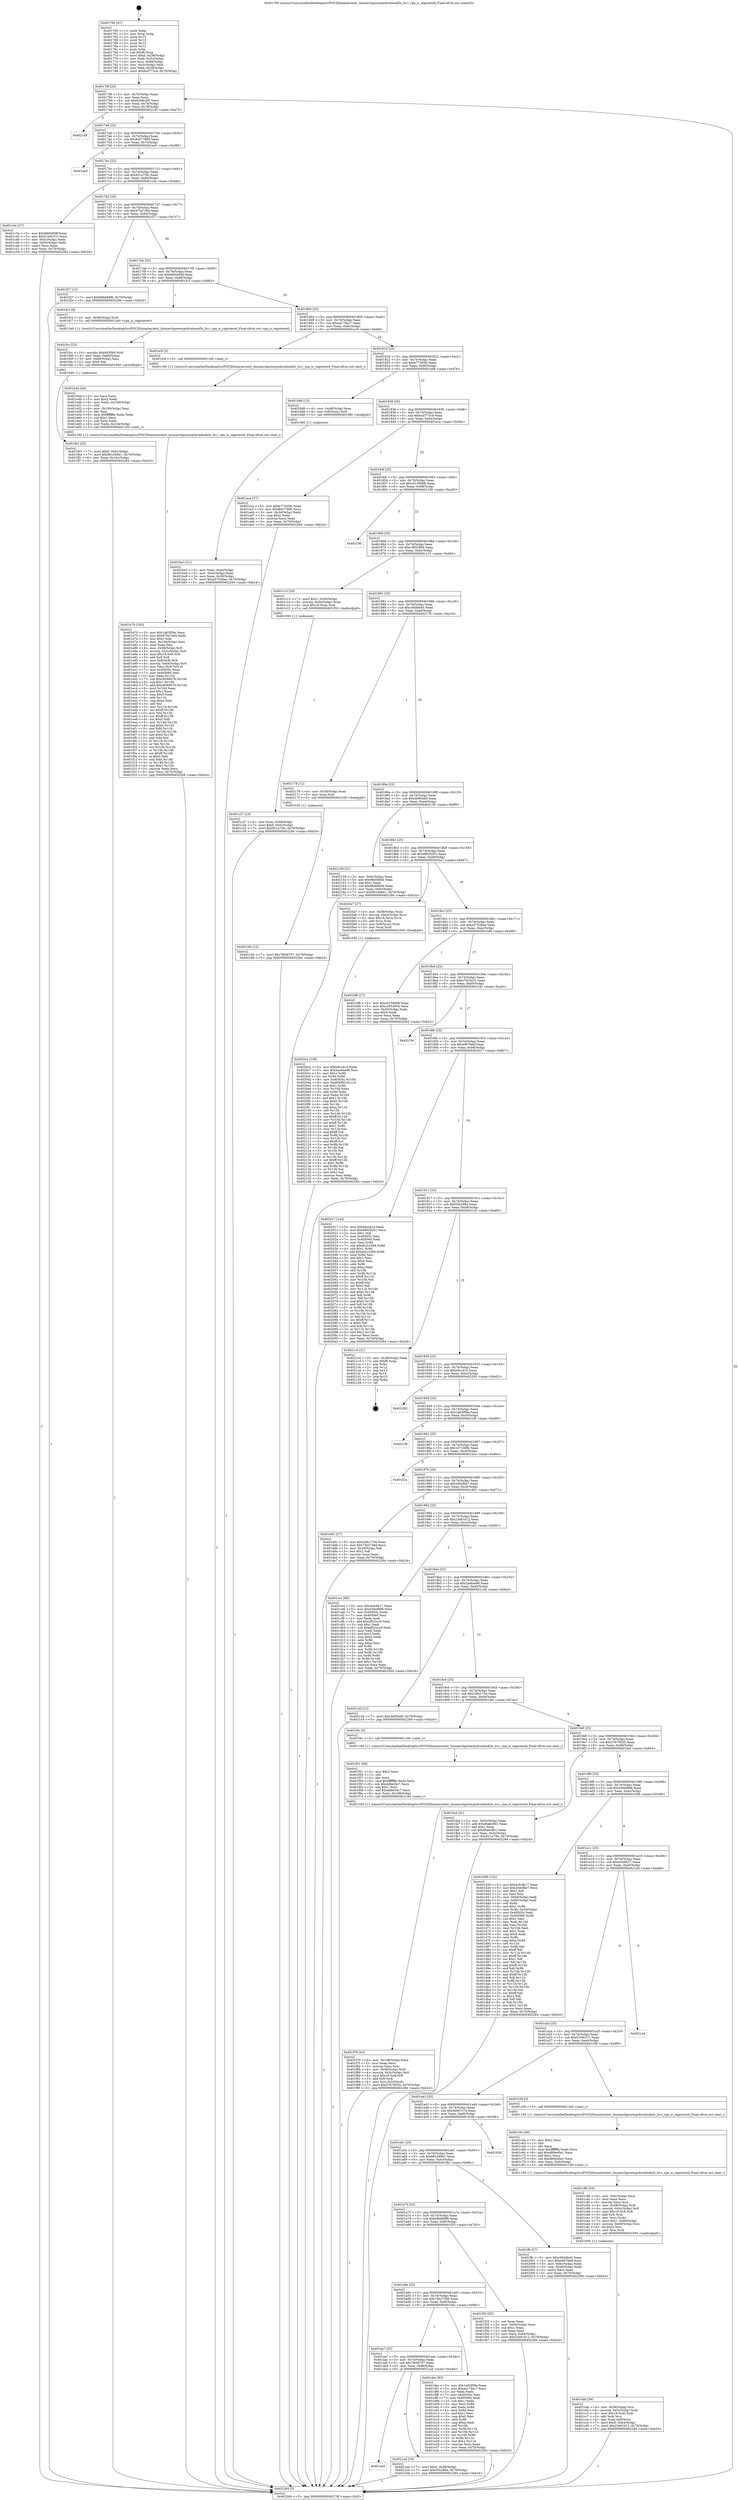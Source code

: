 digraph "0x401760" {
  label = "0x401760 (/mnt/c/Users/mathe/Desktop/tcc/POCII/binaries/extr_linuxarchpowerpckvmbook3s_hv.c_vpa_is_registered_Final-ollvm.out::main(0))"
  labelloc = "t"
  node[shape=record]

  Entry [label="",width=0.3,height=0.3,shape=circle,fillcolor=black,style=filled]
  "0x40178f" [label="{
     0x40178f [23]\l
     | [instrs]\l
     &nbsp;&nbsp;0x40178f \<+3\>: mov -0x70(%rbp),%eax\l
     &nbsp;&nbsp;0x401792 \<+2\>: mov %eax,%ecx\l
     &nbsp;&nbsp;0x401794 \<+6\>: sub $0x8299c2f0,%ecx\l
     &nbsp;&nbsp;0x40179a \<+3\>: mov %eax,-0x74(%rbp)\l
     &nbsp;&nbsp;0x40179d \<+3\>: mov %ecx,-0x78(%rbp)\l
     &nbsp;&nbsp;0x4017a0 \<+6\>: je 00000000004021d5 \<main+0xa75\>\l
  }"]
  "0x4021d5" [label="{
     0x4021d5\l
  }", style=dashed]
  "0x4017a6" [label="{
     0x4017a6 [22]\l
     | [instrs]\l
     &nbsp;&nbsp;0x4017a6 \<+5\>: jmp 00000000004017ab \<main+0x4b\>\l
     &nbsp;&nbsp;0x4017ab \<+3\>: mov -0x74(%rbp),%eax\l
     &nbsp;&nbsp;0x4017ae \<+5\>: sub $0x8cb77890,%eax\l
     &nbsp;&nbsp;0x4017b3 \<+3\>: mov %eax,-0x7c(%rbp)\l
     &nbsp;&nbsp;0x4017b6 \<+6\>: je 0000000000401ae5 \<main+0x385\>\l
  }"]
  Exit [label="",width=0.3,height=0.3,shape=circle,fillcolor=black,style=filled,peripheries=2]
  "0x401ae5" [label="{
     0x401ae5\l
  }", style=dashed]
  "0x4017bc" [label="{
     0x4017bc [22]\l
     | [instrs]\l
     &nbsp;&nbsp;0x4017bc \<+5\>: jmp 00000000004017c1 \<main+0x61\>\l
     &nbsp;&nbsp;0x4017c1 \<+3\>: mov -0x74(%rbp),%eax\l
     &nbsp;&nbsp;0x4017c4 \<+5\>: sub $0x921a73fc,%eax\l
     &nbsp;&nbsp;0x4017c9 \<+3\>: mov %eax,-0x80(%rbp)\l
     &nbsp;&nbsp;0x4017cc \<+6\>: je 0000000000401c3e \<main+0x4de\>\l
  }"]
  "0x401ac0" [label="{
     0x401ac0\l
  }", style=dashed]
  "0x401c3e" [label="{
     0x401c3e [27]\l
     | [instrs]\l
     &nbsp;&nbsp;0x401c3e \<+5\>: mov $0x9d00d58f,%eax\l
     &nbsp;&nbsp;0x401c43 \<+5\>: mov $0x51b9c37c,%ecx\l
     &nbsp;&nbsp;0x401c48 \<+3\>: mov -0x5c(%rbp),%edx\l
     &nbsp;&nbsp;0x401c4b \<+3\>: cmp -0x50(%rbp),%edx\l
     &nbsp;&nbsp;0x401c4e \<+3\>: cmovl %ecx,%eax\l
     &nbsp;&nbsp;0x401c51 \<+3\>: mov %eax,-0x70(%rbp)\l
     &nbsp;&nbsp;0x401c54 \<+5\>: jmp 0000000000402284 \<main+0xb24\>\l
  }"]
  "0x4017d2" [label="{
     0x4017d2 [25]\l
     | [instrs]\l
     &nbsp;&nbsp;0x4017d2 \<+5\>: jmp 00000000004017d7 \<main+0x77\>\l
     &nbsp;&nbsp;0x4017d7 \<+3\>: mov -0x74(%rbp),%eax\l
     &nbsp;&nbsp;0x4017da \<+5\>: sub $0x975a7c64,%eax\l
     &nbsp;&nbsp;0x4017df \<+6\>: mov %eax,-0x84(%rbp)\l
     &nbsp;&nbsp;0x4017e5 \<+6\>: je 0000000000401f27 \<main+0x7c7\>\l
  }"]
  "0x4021ad" [label="{
     0x4021ad [19]\l
     | [instrs]\l
     &nbsp;&nbsp;0x4021ad \<+7\>: movl $0x0,-0x38(%rbp)\l
     &nbsp;&nbsp;0x4021b4 \<+7\>: movl $0x55b298a,-0x70(%rbp)\l
     &nbsp;&nbsp;0x4021bb \<+5\>: jmp 0000000000402284 \<main+0xb24\>\l
  }"]
  "0x401f27" [label="{
     0x401f27 [12]\l
     | [instrs]\l
     &nbsp;&nbsp;0x401f27 \<+7\>: movl $0x68bb8df8,-0x70(%rbp)\l
     &nbsp;&nbsp;0x401f2e \<+5\>: jmp 0000000000402284 \<main+0xb24\>\l
  }"]
  "0x4017eb" [label="{
     0x4017eb [25]\l
     | [instrs]\l
     &nbsp;&nbsp;0x4017eb \<+5\>: jmp 00000000004017f0 \<main+0x90\>\l
     &nbsp;&nbsp;0x4017f0 \<+3\>: mov -0x74(%rbp),%eax\l
     &nbsp;&nbsp;0x4017f3 \<+5\>: sub $0x9d00d58f,%eax\l
     &nbsp;&nbsp;0x4017f8 \<+6\>: mov %eax,-0x88(%rbp)\l
     &nbsp;&nbsp;0x4017fe \<+6\>: je 0000000000401fc3 \<main+0x863\>\l
  }"]
  "0x402184" [label="{
     0x402184 [12]\l
     | [instrs]\l
     &nbsp;&nbsp;0x402184 \<+7\>: movl $0x7fb09757,-0x70(%rbp)\l
     &nbsp;&nbsp;0x40218b \<+5\>: jmp 0000000000402284 \<main+0xb24\>\l
  }"]
  "0x401fc3" [label="{
     0x401fc3 [9]\l
     | [instrs]\l
     &nbsp;&nbsp;0x401fc3 \<+4\>: mov -0x58(%rbp),%rdi\l
     &nbsp;&nbsp;0x401fc7 \<+5\>: call 00000000004013e0 \<vpa_is_registered\>\l
     | [calls]\l
     &nbsp;&nbsp;0x4013e0 \{1\} (/mnt/c/Users/mathe/Desktop/tcc/POCII/binaries/extr_linuxarchpowerpckvmbook3s_hv.c_vpa_is_registered_Final-ollvm.out::vpa_is_registered)\l
  }"]
  "0x401804" [label="{
     0x401804 [25]\l
     | [instrs]\l
     &nbsp;&nbsp;0x401804 \<+5\>: jmp 0000000000401809 \<main+0xa9\>\l
     &nbsp;&nbsp;0x401809 \<+3\>: mov -0x74(%rbp),%eax\l
     &nbsp;&nbsp;0x40180c \<+5\>: sub $0xaa179ac7,%eax\l
     &nbsp;&nbsp;0x401811 \<+6\>: mov %eax,-0x8c(%rbp)\l
     &nbsp;&nbsp;0x401817 \<+6\>: je 0000000000401e3f \<main+0x6df\>\l
  }"]
  "0x4020c2" [label="{
     0x4020c2 [139]\l
     | [instrs]\l
     &nbsp;&nbsp;0x4020c2 \<+5\>: mov $0xb9ccd14,%edx\l
     &nbsp;&nbsp;0x4020c7 \<+5\>: mov $0x2aa6ae98,%esi\l
     &nbsp;&nbsp;0x4020cc \<+3\>: mov $0x1,%r8b\l
     &nbsp;&nbsp;0x4020cf \<+3\>: xor %r9d,%r9d\l
     &nbsp;&nbsp;0x4020d2 \<+8\>: mov 0x40505c,%r10d\l
     &nbsp;&nbsp;0x4020da \<+8\>: mov 0x405060,%r11d\l
     &nbsp;&nbsp;0x4020e2 \<+4\>: sub $0x1,%r9d\l
     &nbsp;&nbsp;0x4020e6 \<+3\>: mov %r10d,%ebx\l
     &nbsp;&nbsp;0x4020e9 \<+3\>: add %r9d,%ebx\l
     &nbsp;&nbsp;0x4020ec \<+4\>: imul %ebx,%r10d\l
     &nbsp;&nbsp;0x4020f0 \<+4\>: and $0x1,%r10d\l
     &nbsp;&nbsp;0x4020f4 \<+4\>: cmp $0x0,%r10d\l
     &nbsp;&nbsp;0x4020f8 \<+4\>: sete %r14b\l
     &nbsp;&nbsp;0x4020fc \<+4\>: cmp $0xa,%r11d\l
     &nbsp;&nbsp;0x402100 \<+4\>: setl %r15b\l
     &nbsp;&nbsp;0x402104 \<+3\>: mov %r14b,%r12b\l
     &nbsp;&nbsp;0x402107 \<+4\>: xor $0xff,%r12b\l
     &nbsp;&nbsp;0x40210b \<+3\>: mov %r15b,%r13b\l
     &nbsp;&nbsp;0x40210e \<+4\>: xor $0xff,%r13b\l
     &nbsp;&nbsp;0x402112 \<+4\>: xor $0x1,%r8b\l
     &nbsp;&nbsp;0x402116 \<+3\>: mov %r12b,%al\l
     &nbsp;&nbsp;0x402119 \<+2\>: and $0xff,%al\l
     &nbsp;&nbsp;0x40211b \<+3\>: and %r8b,%r14b\l
     &nbsp;&nbsp;0x40211e \<+3\>: mov %r13b,%cl\l
     &nbsp;&nbsp;0x402121 \<+3\>: and $0xff,%cl\l
     &nbsp;&nbsp;0x402124 \<+3\>: and %r8b,%r15b\l
     &nbsp;&nbsp;0x402127 \<+3\>: or %r14b,%al\l
     &nbsp;&nbsp;0x40212a \<+3\>: or %r15b,%cl\l
     &nbsp;&nbsp;0x40212d \<+2\>: xor %cl,%al\l
     &nbsp;&nbsp;0x40212f \<+3\>: or %r13b,%r12b\l
     &nbsp;&nbsp;0x402132 \<+4\>: xor $0xff,%r12b\l
     &nbsp;&nbsp;0x402136 \<+4\>: or $0x1,%r8b\l
     &nbsp;&nbsp;0x40213a \<+3\>: and %r8b,%r12b\l
     &nbsp;&nbsp;0x40213d \<+3\>: or %r12b,%al\l
     &nbsp;&nbsp;0x402140 \<+2\>: test $0x1,%al\l
     &nbsp;&nbsp;0x402142 \<+3\>: cmovne %esi,%edx\l
     &nbsp;&nbsp;0x402145 \<+3\>: mov %edx,-0x70(%rbp)\l
     &nbsp;&nbsp;0x402148 \<+5\>: jmp 0000000000402284 \<main+0xb24\>\l
  }"]
  "0x401e3f" [label="{
     0x401e3f [5]\l
     | [instrs]\l
     &nbsp;&nbsp;0x401e3f \<+5\>: call 0000000000401160 \<next_i\>\l
     | [calls]\l
     &nbsp;&nbsp;0x401160 \{1\} (/mnt/c/Users/mathe/Desktop/tcc/POCII/binaries/extr_linuxarchpowerpckvmbook3s_hv.c_vpa_is_registered_Final-ollvm.out::next_i)\l
  }"]
  "0x40181d" [label="{
     0x40181d [25]\l
     | [instrs]\l
     &nbsp;&nbsp;0x40181d \<+5\>: jmp 0000000000401822 \<main+0xc2\>\l
     &nbsp;&nbsp;0x401822 \<+3\>: mov -0x74(%rbp),%eax\l
     &nbsp;&nbsp;0x401825 \<+5\>: sub $0xb77305fc,%eax\l
     &nbsp;&nbsp;0x40182a \<+6\>: mov %eax,-0x90(%rbp)\l
     &nbsp;&nbsp;0x401830 \<+6\>: je 0000000000401bd6 \<main+0x476\>\l
  }"]
  "0x401fe3" [label="{
     0x401fe3 [25]\l
     | [instrs]\l
     &nbsp;&nbsp;0x401fe3 \<+7\>: movl $0x0,-0x6c(%rbp)\l
     &nbsp;&nbsp;0x401fea \<+7\>: movl $0x681d4841,-0x70(%rbp)\l
     &nbsp;&nbsp;0x401ff1 \<+6\>: mov %eax,-0x10c(%rbp)\l
     &nbsp;&nbsp;0x401ff7 \<+5\>: jmp 0000000000402284 \<main+0xb24\>\l
  }"]
  "0x401bd6" [label="{
     0x401bd6 [13]\l
     | [instrs]\l
     &nbsp;&nbsp;0x401bd6 \<+4\>: mov -0x48(%rbp),%rax\l
     &nbsp;&nbsp;0x401bda \<+4\>: mov 0x8(%rax),%rdi\l
     &nbsp;&nbsp;0x401bde \<+5\>: call 0000000000401060 \<atoi@plt\>\l
     | [calls]\l
     &nbsp;&nbsp;0x401060 \{1\} (unknown)\l
  }"]
  "0x401836" [label="{
     0x401836 [25]\l
     | [instrs]\l
     &nbsp;&nbsp;0x401836 \<+5\>: jmp 000000000040183b \<main+0xdb\>\l
     &nbsp;&nbsp;0x40183b \<+3\>: mov -0x74(%rbp),%eax\l
     &nbsp;&nbsp;0x40183e \<+5\>: sub $0xbcd773c4,%eax\l
     &nbsp;&nbsp;0x401843 \<+6\>: mov %eax,-0x94(%rbp)\l
     &nbsp;&nbsp;0x401849 \<+6\>: je 0000000000401aca \<main+0x36a\>\l
  }"]
  "0x401fcc" [label="{
     0x401fcc [23]\l
     | [instrs]\l
     &nbsp;&nbsp;0x401fcc \<+10\>: movabs $0x4030b6,%rdi\l
     &nbsp;&nbsp;0x401fd6 \<+3\>: mov %eax,-0x68(%rbp)\l
     &nbsp;&nbsp;0x401fd9 \<+3\>: mov -0x68(%rbp),%esi\l
     &nbsp;&nbsp;0x401fdc \<+2\>: mov $0x0,%al\l
     &nbsp;&nbsp;0x401fde \<+5\>: call 0000000000401040 \<printf@plt\>\l
     | [calls]\l
     &nbsp;&nbsp;0x401040 \{1\} (unknown)\l
  }"]
  "0x401aca" [label="{
     0x401aca [27]\l
     | [instrs]\l
     &nbsp;&nbsp;0x401aca \<+5\>: mov $0xb77305fc,%eax\l
     &nbsp;&nbsp;0x401acf \<+5\>: mov $0x8cb77890,%ecx\l
     &nbsp;&nbsp;0x401ad4 \<+3\>: mov -0x34(%rbp),%edx\l
     &nbsp;&nbsp;0x401ad7 \<+3\>: cmp $0x2,%edx\l
     &nbsp;&nbsp;0x401ada \<+3\>: cmovne %ecx,%eax\l
     &nbsp;&nbsp;0x401add \<+3\>: mov %eax,-0x70(%rbp)\l
     &nbsp;&nbsp;0x401ae0 \<+5\>: jmp 0000000000402284 \<main+0xb24\>\l
  }"]
  "0x40184f" [label="{
     0x40184f [25]\l
     | [instrs]\l
     &nbsp;&nbsp;0x40184f \<+5\>: jmp 0000000000401854 \<main+0xf4\>\l
     &nbsp;&nbsp;0x401854 \<+3\>: mov -0x74(%rbp),%eax\l
     &nbsp;&nbsp;0x401857 \<+5\>: sub $0xc01589d8,%eax\l
     &nbsp;&nbsp;0x40185c \<+6\>: mov %eax,-0x98(%rbp)\l
     &nbsp;&nbsp;0x401862 \<+6\>: je 0000000000402190 \<main+0xa30\>\l
  }"]
  "0x402284" [label="{
     0x402284 [5]\l
     | [instrs]\l
     &nbsp;&nbsp;0x402284 \<+5\>: jmp 000000000040178f \<main+0x2f\>\l
  }"]
  "0x401760" [label="{
     0x401760 [47]\l
     | [instrs]\l
     &nbsp;&nbsp;0x401760 \<+1\>: push %rbp\l
     &nbsp;&nbsp;0x401761 \<+3\>: mov %rsp,%rbp\l
     &nbsp;&nbsp;0x401764 \<+2\>: push %r15\l
     &nbsp;&nbsp;0x401766 \<+2\>: push %r14\l
     &nbsp;&nbsp;0x401768 \<+2\>: push %r13\l
     &nbsp;&nbsp;0x40176a \<+2\>: push %r12\l
     &nbsp;&nbsp;0x40176c \<+1\>: push %rbx\l
     &nbsp;&nbsp;0x40176d \<+7\>: sub $0xf8,%rsp\l
     &nbsp;&nbsp;0x401774 \<+7\>: movl $0x0,-0x38(%rbp)\l
     &nbsp;&nbsp;0x40177b \<+3\>: mov %edi,-0x3c(%rbp)\l
     &nbsp;&nbsp;0x40177e \<+4\>: mov %rsi,-0x48(%rbp)\l
     &nbsp;&nbsp;0x401782 \<+3\>: mov -0x3c(%rbp),%edi\l
     &nbsp;&nbsp;0x401785 \<+3\>: mov %edi,-0x34(%rbp)\l
     &nbsp;&nbsp;0x401788 \<+7\>: movl $0xbcd773c4,-0x70(%rbp)\l
  }"]
  "0x401be3" [label="{
     0x401be3 [21]\l
     | [instrs]\l
     &nbsp;&nbsp;0x401be3 \<+3\>: mov %eax,-0x4c(%rbp)\l
     &nbsp;&nbsp;0x401be6 \<+3\>: mov -0x4c(%rbp),%eax\l
     &nbsp;&nbsp;0x401be9 \<+3\>: mov %eax,-0x30(%rbp)\l
     &nbsp;&nbsp;0x401bec \<+7\>: movl $0xe57536ae,-0x70(%rbp)\l
     &nbsp;&nbsp;0x401bf3 \<+5\>: jmp 0000000000402284 \<main+0xb24\>\l
  }"]
  "0x401f79" [label="{
     0x401f79 [43]\l
     | [instrs]\l
     &nbsp;&nbsp;0x401f79 \<+6\>: mov -0x108(%rbp),%ecx\l
     &nbsp;&nbsp;0x401f7f \<+3\>: imul %eax,%ecx\l
     &nbsp;&nbsp;0x401f82 \<+3\>: movslq %ecx,%rsi\l
     &nbsp;&nbsp;0x401f85 \<+4\>: mov -0x58(%rbp),%rdi\l
     &nbsp;&nbsp;0x401f89 \<+4\>: movslq -0x5c(%rbp),%r8\l
     &nbsp;&nbsp;0x401f8d \<+4\>: imul $0x18,%r8,%r8\l
     &nbsp;&nbsp;0x401f91 \<+3\>: add %r8,%rdi\l
     &nbsp;&nbsp;0x401f94 \<+4\>: mov %rsi,0x10(%rdi)\l
     &nbsp;&nbsp;0x401f98 \<+7\>: movl $0x37676020,-0x70(%rbp)\l
     &nbsp;&nbsp;0x401f9f \<+5\>: jmp 0000000000402284 \<main+0xb24\>\l
  }"]
  "0x402190" [label="{
     0x402190\l
  }", style=dashed]
  "0x401868" [label="{
     0x401868 [25]\l
     | [instrs]\l
     &nbsp;&nbsp;0x401868 \<+5\>: jmp 000000000040186d \<main+0x10d\>\l
     &nbsp;&nbsp;0x40186d \<+3\>: mov -0x74(%rbp),%eax\l
     &nbsp;&nbsp;0x401870 \<+5\>: sub $0xc3652904,%eax\l
     &nbsp;&nbsp;0x401875 \<+6\>: mov %eax,-0x9c(%rbp)\l
     &nbsp;&nbsp;0x40187b \<+6\>: je 0000000000401c13 \<main+0x4b3\>\l
  }"]
  "0x401f51" [label="{
     0x401f51 [40]\l
     | [instrs]\l
     &nbsp;&nbsp;0x401f51 \<+5\>: mov $0x2,%ecx\l
     &nbsp;&nbsp;0x401f56 \<+1\>: cltd\l
     &nbsp;&nbsp;0x401f57 \<+2\>: idiv %ecx\l
     &nbsp;&nbsp;0x401f59 \<+6\>: imul $0xfffffffe,%edx,%ecx\l
     &nbsp;&nbsp;0x401f5f \<+6\>: sub $0xdd9e54c7,%ecx\l
     &nbsp;&nbsp;0x401f65 \<+3\>: add $0x1,%ecx\l
     &nbsp;&nbsp;0x401f68 \<+6\>: add $0xdd9e54c7,%ecx\l
     &nbsp;&nbsp;0x401f6e \<+6\>: mov %ecx,-0x108(%rbp)\l
     &nbsp;&nbsp;0x401f74 \<+5\>: call 0000000000401160 \<next_i\>\l
     | [calls]\l
     &nbsp;&nbsp;0x401160 \{1\} (/mnt/c/Users/mathe/Desktop/tcc/POCII/binaries/extr_linuxarchpowerpckvmbook3s_hv.c_vpa_is_registered_Final-ollvm.out::next_i)\l
  }"]
  "0x401c13" [label="{
     0x401c13 [20]\l
     | [instrs]\l
     &nbsp;&nbsp;0x401c13 \<+7\>: movl $0x1,-0x50(%rbp)\l
     &nbsp;&nbsp;0x401c1a \<+4\>: movslq -0x50(%rbp),%rax\l
     &nbsp;&nbsp;0x401c1e \<+4\>: imul $0x18,%rax,%rdi\l
     &nbsp;&nbsp;0x401c22 \<+5\>: call 0000000000401050 \<malloc@plt\>\l
     | [calls]\l
     &nbsp;&nbsp;0x401050 \{1\} (unknown)\l
  }"]
  "0x401881" [label="{
     0x401881 [25]\l
     | [instrs]\l
     &nbsp;&nbsp;0x401881 \<+5\>: jmp 0000000000401886 \<main+0x126\>\l
     &nbsp;&nbsp;0x401886 \<+3\>: mov -0x74(%rbp),%eax\l
     &nbsp;&nbsp;0x401889 \<+5\>: sub $0xc40d4b45,%eax\l
     &nbsp;&nbsp;0x40188e \<+6\>: mov %eax,-0xa0(%rbp)\l
     &nbsp;&nbsp;0x401894 \<+6\>: je 0000000000402178 \<main+0xa18\>\l
  }"]
  "0x401e70" [label="{
     0x401e70 [183]\l
     | [instrs]\l
     &nbsp;&nbsp;0x401e70 \<+5\>: mov $0x1a83f58a,%ecx\l
     &nbsp;&nbsp;0x401e75 \<+5\>: mov $0x975a7c64,%edx\l
     &nbsp;&nbsp;0x401e7a \<+3\>: mov $0x1,%dil\l
     &nbsp;&nbsp;0x401e7d \<+6\>: mov -0x104(%rbp),%esi\l
     &nbsp;&nbsp;0x401e83 \<+3\>: imul %eax,%esi\l
     &nbsp;&nbsp;0x401e86 \<+4\>: mov -0x58(%rbp),%r8\l
     &nbsp;&nbsp;0x401e8a \<+4\>: movslq -0x5c(%rbp),%r9\l
     &nbsp;&nbsp;0x401e8e \<+4\>: imul $0x18,%r9,%r9\l
     &nbsp;&nbsp;0x401e92 \<+3\>: add %r9,%r8\l
     &nbsp;&nbsp;0x401e95 \<+4\>: mov 0x8(%r8),%r8\l
     &nbsp;&nbsp;0x401e99 \<+4\>: movslq -0x64(%rbp),%r9\l
     &nbsp;&nbsp;0x401e9d \<+4\>: mov %esi,(%r8,%r9,4)\l
     &nbsp;&nbsp;0x401ea1 \<+7\>: mov 0x40505c,%eax\l
     &nbsp;&nbsp;0x401ea8 \<+7\>: mov 0x405060,%esi\l
     &nbsp;&nbsp;0x401eaf \<+3\>: mov %eax,%r10d\l
     &nbsp;&nbsp;0x401eb2 \<+7\>: sub $0xc856807b,%r10d\l
     &nbsp;&nbsp;0x401eb9 \<+4\>: sub $0x1,%r10d\l
     &nbsp;&nbsp;0x401ebd \<+7\>: add $0xc856807b,%r10d\l
     &nbsp;&nbsp;0x401ec4 \<+4\>: imul %r10d,%eax\l
     &nbsp;&nbsp;0x401ec8 \<+3\>: and $0x1,%eax\l
     &nbsp;&nbsp;0x401ecb \<+3\>: cmp $0x0,%eax\l
     &nbsp;&nbsp;0x401ece \<+4\>: sete %r11b\l
     &nbsp;&nbsp;0x401ed2 \<+3\>: cmp $0xa,%esi\l
     &nbsp;&nbsp;0x401ed5 \<+3\>: setl %bl\l
     &nbsp;&nbsp;0x401ed8 \<+3\>: mov %r11b,%r14b\l
     &nbsp;&nbsp;0x401edb \<+4\>: xor $0xff,%r14b\l
     &nbsp;&nbsp;0x401edf \<+3\>: mov %bl,%r15b\l
     &nbsp;&nbsp;0x401ee2 \<+4\>: xor $0xff,%r15b\l
     &nbsp;&nbsp;0x401ee6 \<+4\>: xor $0x0,%dil\l
     &nbsp;&nbsp;0x401eea \<+3\>: mov %r14b,%r12b\l
     &nbsp;&nbsp;0x401eed \<+4\>: and $0x0,%r12b\l
     &nbsp;&nbsp;0x401ef1 \<+3\>: and %dil,%r11b\l
     &nbsp;&nbsp;0x401ef4 \<+3\>: mov %r15b,%r13b\l
     &nbsp;&nbsp;0x401ef7 \<+4\>: and $0x0,%r13b\l
     &nbsp;&nbsp;0x401efb \<+3\>: and %dil,%bl\l
     &nbsp;&nbsp;0x401efe \<+3\>: or %r11b,%r12b\l
     &nbsp;&nbsp;0x401f01 \<+3\>: or %bl,%r13b\l
     &nbsp;&nbsp;0x401f04 \<+3\>: xor %r13b,%r12b\l
     &nbsp;&nbsp;0x401f07 \<+3\>: or %r15b,%r14b\l
     &nbsp;&nbsp;0x401f0a \<+4\>: xor $0xff,%r14b\l
     &nbsp;&nbsp;0x401f0e \<+4\>: or $0x0,%dil\l
     &nbsp;&nbsp;0x401f12 \<+3\>: and %dil,%r14b\l
     &nbsp;&nbsp;0x401f15 \<+3\>: or %r14b,%r12b\l
     &nbsp;&nbsp;0x401f18 \<+4\>: test $0x1,%r12b\l
     &nbsp;&nbsp;0x401f1c \<+3\>: cmovne %edx,%ecx\l
     &nbsp;&nbsp;0x401f1f \<+3\>: mov %ecx,-0x70(%rbp)\l
     &nbsp;&nbsp;0x401f22 \<+5\>: jmp 0000000000402284 \<main+0xb24\>\l
  }"]
  "0x402178" [label="{
     0x402178 [12]\l
     | [instrs]\l
     &nbsp;&nbsp;0x402178 \<+4\>: mov -0x58(%rbp),%rax\l
     &nbsp;&nbsp;0x40217c \<+3\>: mov %rax,%rdi\l
     &nbsp;&nbsp;0x40217f \<+5\>: call 0000000000401030 \<free@plt\>\l
     | [calls]\l
     &nbsp;&nbsp;0x401030 \{1\} (unknown)\l
  }"]
  "0x40189a" [label="{
     0x40189a [25]\l
     | [instrs]\l
     &nbsp;&nbsp;0x40189a \<+5\>: jmp 000000000040189f \<main+0x13f\>\l
     &nbsp;&nbsp;0x40189f \<+3\>: mov -0x74(%rbp),%eax\l
     &nbsp;&nbsp;0x4018a2 \<+5\>: sub $0xcb993af3,%eax\l
     &nbsp;&nbsp;0x4018a7 \<+6\>: mov %eax,-0xa4(%rbp)\l
     &nbsp;&nbsp;0x4018ad \<+6\>: je 0000000000402159 \<main+0x9f9\>\l
  }"]
  "0x401e44" [label="{
     0x401e44 [44]\l
     | [instrs]\l
     &nbsp;&nbsp;0x401e44 \<+2\>: xor %ecx,%ecx\l
     &nbsp;&nbsp;0x401e46 \<+5\>: mov $0x2,%edx\l
     &nbsp;&nbsp;0x401e4b \<+6\>: mov %edx,-0x100(%rbp)\l
     &nbsp;&nbsp;0x401e51 \<+1\>: cltd\l
     &nbsp;&nbsp;0x401e52 \<+6\>: mov -0x100(%rbp),%esi\l
     &nbsp;&nbsp;0x401e58 \<+2\>: idiv %esi\l
     &nbsp;&nbsp;0x401e5a \<+6\>: imul $0xfffffffe,%edx,%edx\l
     &nbsp;&nbsp;0x401e60 \<+3\>: sub $0x1,%ecx\l
     &nbsp;&nbsp;0x401e63 \<+2\>: sub %ecx,%edx\l
     &nbsp;&nbsp;0x401e65 \<+6\>: mov %edx,-0x104(%rbp)\l
     &nbsp;&nbsp;0x401e6b \<+5\>: call 0000000000401160 \<next_i\>\l
     | [calls]\l
     &nbsp;&nbsp;0x401160 \{1\} (/mnt/c/Users/mathe/Desktop/tcc/POCII/binaries/extr_linuxarchpowerpckvmbook3s_hv.c_vpa_is_registered_Final-ollvm.out::next_i)\l
  }"]
  "0x402159" [label="{
     0x402159 [31]\l
     | [instrs]\l
     &nbsp;&nbsp;0x402159 \<+3\>: mov -0x6c(%rbp),%eax\l
     &nbsp;&nbsp;0x40215c \<+5\>: add $0x96d0fb0d,%eax\l
     &nbsp;&nbsp;0x402161 \<+3\>: add $0x1,%eax\l
     &nbsp;&nbsp;0x402164 \<+5\>: sub $0x96d0fb0d,%eax\l
     &nbsp;&nbsp;0x402169 \<+3\>: mov %eax,-0x6c(%rbp)\l
     &nbsp;&nbsp;0x40216c \<+7\>: movl $0x681d4841,-0x70(%rbp)\l
     &nbsp;&nbsp;0x402173 \<+5\>: jmp 0000000000402284 \<main+0xb24\>\l
  }"]
  "0x4018b3" [label="{
     0x4018b3 [25]\l
     | [instrs]\l
     &nbsp;&nbsp;0x4018b3 \<+5\>: jmp 00000000004018b8 \<main+0x158\>\l
     &nbsp;&nbsp;0x4018b8 \<+3\>: mov -0x74(%rbp),%eax\l
     &nbsp;&nbsp;0x4018bb \<+5\>: sub $0xd9920201,%eax\l
     &nbsp;&nbsp;0x4018c0 \<+6\>: mov %eax,-0xa8(%rbp)\l
     &nbsp;&nbsp;0x4018c6 \<+6\>: je 00000000004020a7 \<main+0x947\>\l
  }"]
  "0x401aa7" [label="{
     0x401aa7 [25]\l
     | [instrs]\l
     &nbsp;&nbsp;0x401aa7 \<+5\>: jmp 0000000000401aac \<main+0x34c\>\l
     &nbsp;&nbsp;0x401aac \<+3\>: mov -0x74(%rbp),%eax\l
     &nbsp;&nbsp;0x401aaf \<+5\>: sub $0x7fb09757,%eax\l
     &nbsp;&nbsp;0x401ab4 \<+6\>: mov %eax,-0xf8(%rbp)\l
     &nbsp;&nbsp;0x401aba \<+6\>: je 00000000004021ad \<main+0xa4d\>\l
  }"]
  "0x4020a7" [label="{
     0x4020a7 [27]\l
     | [instrs]\l
     &nbsp;&nbsp;0x4020a7 \<+4\>: mov -0x58(%rbp),%rax\l
     &nbsp;&nbsp;0x4020ab \<+4\>: movslq -0x6c(%rbp),%rcx\l
     &nbsp;&nbsp;0x4020af \<+4\>: imul $0x18,%rcx,%rcx\l
     &nbsp;&nbsp;0x4020b3 \<+3\>: add %rcx,%rax\l
     &nbsp;&nbsp;0x4020b6 \<+4\>: mov 0x8(%rax),%rax\l
     &nbsp;&nbsp;0x4020ba \<+3\>: mov %rax,%rdi\l
     &nbsp;&nbsp;0x4020bd \<+5\>: call 0000000000401030 \<free@plt\>\l
     | [calls]\l
     &nbsp;&nbsp;0x401030 \{1\} (unknown)\l
  }"]
  "0x4018cc" [label="{
     0x4018cc [25]\l
     | [instrs]\l
     &nbsp;&nbsp;0x4018cc \<+5\>: jmp 00000000004018d1 \<main+0x171\>\l
     &nbsp;&nbsp;0x4018d1 \<+3\>: mov -0x74(%rbp),%eax\l
     &nbsp;&nbsp;0x4018d4 \<+5\>: sub $0xe57536ae,%eax\l
     &nbsp;&nbsp;0x4018d9 \<+6\>: mov %eax,-0xac(%rbp)\l
     &nbsp;&nbsp;0x4018df \<+6\>: je 0000000000401bf8 \<main+0x498\>\l
  }"]
  "0x401dec" [label="{
     0x401dec [83]\l
     | [instrs]\l
     &nbsp;&nbsp;0x401dec \<+5\>: mov $0x1a83f58a,%eax\l
     &nbsp;&nbsp;0x401df1 \<+5\>: mov $0xaa179ac7,%ecx\l
     &nbsp;&nbsp;0x401df6 \<+2\>: xor %edx,%edx\l
     &nbsp;&nbsp;0x401df8 \<+7\>: mov 0x40505c,%esi\l
     &nbsp;&nbsp;0x401dff \<+7\>: mov 0x405060,%edi\l
     &nbsp;&nbsp;0x401e06 \<+3\>: sub $0x1,%edx\l
     &nbsp;&nbsp;0x401e09 \<+3\>: mov %esi,%r8d\l
     &nbsp;&nbsp;0x401e0c \<+3\>: add %edx,%r8d\l
     &nbsp;&nbsp;0x401e0f \<+4\>: imul %r8d,%esi\l
     &nbsp;&nbsp;0x401e13 \<+3\>: and $0x1,%esi\l
     &nbsp;&nbsp;0x401e16 \<+3\>: cmp $0x0,%esi\l
     &nbsp;&nbsp;0x401e19 \<+4\>: sete %r9b\l
     &nbsp;&nbsp;0x401e1d \<+3\>: cmp $0xa,%edi\l
     &nbsp;&nbsp;0x401e20 \<+4\>: setl %r10b\l
     &nbsp;&nbsp;0x401e24 \<+3\>: mov %r9b,%r11b\l
     &nbsp;&nbsp;0x401e27 \<+3\>: and %r10b,%r11b\l
     &nbsp;&nbsp;0x401e2a \<+3\>: xor %r10b,%r9b\l
     &nbsp;&nbsp;0x401e2d \<+3\>: or %r9b,%r11b\l
     &nbsp;&nbsp;0x401e30 \<+4\>: test $0x1,%r11b\l
     &nbsp;&nbsp;0x401e34 \<+3\>: cmovne %ecx,%eax\l
     &nbsp;&nbsp;0x401e37 \<+3\>: mov %eax,-0x70(%rbp)\l
     &nbsp;&nbsp;0x401e3a \<+5\>: jmp 0000000000402284 \<main+0xb24\>\l
  }"]
  "0x401bf8" [label="{
     0x401bf8 [27]\l
     | [instrs]\l
     &nbsp;&nbsp;0x401bf8 \<+5\>: mov $0xc01589d8,%eax\l
     &nbsp;&nbsp;0x401bfd \<+5\>: mov $0xc3652904,%ecx\l
     &nbsp;&nbsp;0x401c02 \<+3\>: mov -0x30(%rbp),%edx\l
     &nbsp;&nbsp;0x401c05 \<+3\>: cmp $0x0,%edx\l
     &nbsp;&nbsp;0x401c08 \<+3\>: cmove %ecx,%eax\l
     &nbsp;&nbsp;0x401c0b \<+3\>: mov %eax,-0x70(%rbp)\l
     &nbsp;&nbsp;0x401c0e \<+5\>: jmp 0000000000402284 \<main+0xb24\>\l
  }"]
  "0x4018e5" [label="{
     0x4018e5 [25]\l
     | [instrs]\l
     &nbsp;&nbsp;0x4018e5 \<+5\>: jmp 00000000004018ea \<main+0x18a\>\l
     &nbsp;&nbsp;0x4018ea \<+3\>: mov -0x74(%rbp),%eax\l
     &nbsp;&nbsp;0x4018ed \<+5\>: sub $0xe7025a32,%eax\l
     &nbsp;&nbsp;0x4018f2 \<+6\>: mov %eax,-0xb0(%rbp)\l
     &nbsp;&nbsp;0x4018f8 \<+6\>: je 000000000040219c \<main+0xa3c\>\l
  }"]
  "0x401c27" [label="{
     0x401c27 [23]\l
     | [instrs]\l
     &nbsp;&nbsp;0x401c27 \<+4\>: mov %rax,-0x58(%rbp)\l
     &nbsp;&nbsp;0x401c2b \<+7\>: movl $0x0,-0x5c(%rbp)\l
     &nbsp;&nbsp;0x401c32 \<+7\>: movl $0x921a73fc,-0x70(%rbp)\l
     &nbsp;&nbsp;0x401c39 \<+5\>: jmp 0000000000402284 \<main+0xb24\>\l
  }"]
  "0x401a8e" [label="{
     0x401a8e [25]\l
     | [instrs]\l
     &nbsp;&nbsp;0x401a8e \<+5\>: jmp 0000000000401a93 \<main+0x333\>\l
     &nbsp;&nbsp;0x401a93 \<+3\>: mov -0x74(%rbp),%eax\l
     &nbsp;&nbsp;0x401a96 \<+5\>: sub $0x73b2728d,%eax\l
     &nbsp;&nbsp;0x401a9b \<+6\>: mov %eax,-0xf4(%rbp)\l
     &nbsp;&nbsp;0x401aa1 \<+6\>: je 0000000000401dec \<main+0x68c\>\l
  }"]
  "0x40219c" [label="{
     0x40219c\l
  }", style=dashed]
  "0x4018fe" [label="{
     0x4018fe [25]\l
     | [instrs]\l
     &nbsp;&nbsp;0x4018fe \<+5\>: jmp 0000000000401903 \<main+0x1a3\>\l
     &nbsp;&nbsp;0x401903 \<+3\>: mov -0x74(%rbp),%eax\l
     &nbsp;&nbsp;0x401906 \<+5\>: sub $0xe997febf,%eax\l
     &nbsp;&nbsp;0x40190b \<+6\>: mov %eax,-0xb4(%rbp)\l
     &nbsp;&nbsp;0x401911 \<+6\>: je 0000000000402017 \<main+0x8b7\>\l
  }"]
  "0x401f33" [label="{
     0x401f33 [25]\l
     | [instrs]\l
     &nbsp;&nbsp;0x401f33 \<+2\>: xor %eax,%eax\l
     &nbsp;&nbsp;0x401f35 \<+3\>: mov -0x64(%rbp),%ecx\l
     &nbsp;&nbsp;0x401f38 \<+3\>: sub $0x1,%eax\l
     &nbsp;&nbsp;0x401f3b \<+2\>: sub %eax,%ecx\l
     &nbsp;&nbsp;0x401f3d \<+3\>: mov %ecx,-0x64(%rbp)\l
     &nbsp;&nbsp;0x401f40 \<+7\>: movl $0x23a61b12,-0x70(%rbp)\l
     &nbsp;&nbsp;0x401f47 \<+5\>: jmp 0000000000402284 \<main+0xb24\>\l
  }"]
  "0x402017" [label="{
     0x402017 [144]\l
     | [instrs]\l
     &nbsp;&nbsp;0x402017 \<+5\>: mov $0xb9ccd14,%eax\l
     &nbsp;&nbsp;0x40201c \<+5\>: mov $0xd9920201,%ecx\l
     &nbsp;&nbsp;0x402021 \<+2\>: mov $0x1,%dl\l
     &nbsp;&nbsp;0x402023 \<+7\>: mov 0x40505c,%esi\l
     &nbsp;&nbsp;0x40202a \<+7\>: mov 0x405060,%edi\l
     &nbsp;&nbsp;0x402031 \<+3\>: mov %esi,%r8d\l
     &nbsp;&nbsp;0x402034 \<+7\>: sub $0xeb2c2368,%r8d\l
     &nbsp;&nbsp;0x40203b \<+4\>: sub $0x1,%r8d\l
     &nbsp;&nbsp;0x40203f \<+7\>: add $0xeb2c2368,%r8d\l
     &nbsp;&nbsp;0x402046 \<+4\>: imul %r8d,%esi\l
     &nbsp;&nbsp;0x40204a \<+3\>: and $0x1,%esi\l
     &nbsp;&nbsp;0x40204d \<+3\>: cmp $0x0,%esi\l
     &nbsp;&nbsp;0x402050 \<+4\>: sete %r9b\l
     &nbsp;&nbsp;0x402054 \<+3\>: cmp $0xa,%edi\l
     &nbsp;&nbsp;0x402057 \<+4\>: setl %r10b\l
     &nbsp;&nbsp;0x40205b \<+3\>: mov %r9b,%r11b\l
     &nbsp;&nbsp;0x40205e \<+4\>: xor $0xff,%r11b\l
     &nbsp;&nbsp;0x402062 \<+3\>: mov %r10b,%bl\l
     &nbsp;&nbsp;0x402065 \<+3\>: xor $0xff,%bl\l
     &nbsp;&nbsp;0x402068 \<+3\>: xor $0x0,%dl\l
     &nbsp;&nbsp;0x40206b \<+3\>: mov %r11b,%r14b\l
     &nbsp;&nbsp;0x40206e \<+4\>: and $0x0,%r14b\l
     &nbsp;&nbsp;0x402072 \<+3\>: and %dl,%r9b\l
     &nbsp;&nbsp;0x402075 \<+3\>: mov %bl,%r15b\l
     &nbsp;&nbsp;0x402078 \<+4\>: and $0x0,%r15b\l
     &nbsp;&nbsp;0x40207c \<+3\>: and %dl,%r10b\l
     &nbsp;&nbsp;0x40207f \<+3\>: or %r9b,%r14b\l
     &nbsp;&nbsp;0x402082 \<+3\>: or %r10b,%r15b\l
     &nbsp;&nbsp;0x402085 \<+3\>: xor %r15b,%r14b\l
     &nbsp;&nbsp;0x402088 \<+3\>: or %bl,%r11b\l
     &nbsp;&nbsp;0x40208b \<+4\>: xor $0xff,%r11b\l
     &nbsp;&nbsp;0x40208f \<+3\>: or $0x0,%dl\l
     &nbsp;&nbsp;0x402092 \<+3\>: and %dl,%r11b\l
     &nbsp;&nbsp;0x402095 \<+3\>: or %r11b,%r14b\l
     &nbsp;&nbsp;0x402098 \<+4\>: test $0x1,%r14b\l
     &nbsp;&nbsp;0x40209c \<+3\>: cmovne %ecx,%eax\l
     &nbsp;&nbsp;0x40209f \<+3\>: mov %eax,-0x70(%rbp)\l
     &nbsp;&nbsp;0x4020a2 \<+5\>: jmp 0000000000402284 \<main+0xb24\>\l
  }"]
  "0x401917" [label="{
     0x401917 [25]\l
     | [instrs]\l
     &nbsp;&nbsp;0x401917 \<+5\>: jmp 000000000040191c \<main+0x1bc\>\l
     &nbsp;&nbsp;0x40191c \<+3\>: mov -0x74(%rbp),%eax\l
     &nbsp;&nbsp;0x40191f \<+5\>: sub $0x55b298a,%eax\l
     &nbsp;&nbsp;0x401924 \<+6\>: mov %eax,-0xb8(%rbp)\l
     &nbsp;&nbsp;0x40192a \<+6\>: je 00000000004021c0 \<main+0xa60\>\l
  }"]
  "0x401a75" [label="{
     0x401a75 [25]\l
     | [instrs]\l
     &nbsp;&nbsp;0x401a75 \<+5\>: jmp 0000000000401a7a \<main+0x31a\>\l
     &nbsp;&nbsp;0x401a7a \<+3\>: mov -0x74(%rbp),%eax\l
     &nbsp;&nbsp;0x401a7d \<+5\>: sub $0x68bb8df8,%eax\l
     &nbsp;&nbsp;0x401a82 \<+6\>: mov %eax,-0xf0(%rbp)\l
     &nbsp;&nbsp;0x401a88 \<+6\>: je 0000000000401f33 \<main+0x7d3\>\l
  }"]
  "0x4021c0" [label="{
     0x4021c0 [21]\l
     | [instrs]\l
     &nbsp;&nbsp;0x4021c0 \<+3\>: mov -0x38(%rbp),%eax\l
     &nbsp;&nbsp;0x4021c3 \<+7\>: add $0xf8,%rsp\l
     &nbsp;&nbsp;0x4021ca \<+1\>: pop %rbx\l
     &nbsp;&nbsp;0x4021cb \<+2\>: pop %r12\l
     &nbsp;&nbsp;0x4021cd \<+2\>: pop %r13\l
     &nbsp;&nbsp;0x4021cf \<+2\>: pop %r14\l
     &nbsp;&nbsp;0x4021d1 \<+2\>: pop %r15\l
     &nbsp;&nbsp;0x4021d3 \<+1\>: pop %rbp\l
     &nbsp;&nbsp;0x4021d4 \<+1\>: ret\l
  }"]
  "0x401930" [label="{
     0x401930 [25]\l
     | [instrs]\l
     &nbsp;&nbsp;0x401930 \<+5\>: jmp 0000000000401935 \<main+0x1d5\>\l
     &nbsp;&nbsp;0x401935 \<+3\>: mov -0x74(%rbp),%eax\l
     &nbsp;&nbsp;0x401938 \<+5\>: sub $0xb9ccd14,%eax\l
     &nbsp;&nbsp;0x40193d \<+6\>: mov %eax,-0xbc(%rbp)\l
     &nbsp;&nbsp;0x401943 \<+6\>: je 0000000000402262 \<main+0xb02\>\l
  }"]
  "0x401ffc" [label="{
     0x401ffc [27]\l
     | [instrs]\l
     &nbsp;&nbsp;0x401ffc \<+5\>: mov $0xc40d4b45,%eax\l
     &nbsp;&nbsp;0x402001 \<+5\>: mov $0xe997febf,%ecx\l
     &nbsp;&nbsp;0x402006 \<+3\>: mov -0x6c(%rbp),%edx\l
     &nbsp;&nbsp;0x402009 \<+3\>: cmp -0x50(%rbp),%edx\l
     &nbsp;&nbsp;0x40200c \<+3\>: cmovl %ecx,%eax\l
     &nbsp;&nbsp;0x40200f \<+3\>: mov %eax,-0x70(%rbp)\l
     &nbsp;&nbsp;0x402012 \<+5\>: jmp 0000000000402284 \<main+0xb24\>\l
  }"]
  "0x402262" [label="{
     0x402262\l
  }", style=dashed]
  "0x401949" [label="{
     0x401949 [25]\l
     | [instrs]\l
     &nbsp;&nbsp;0x401949 \<+5\>: jmp 000000000040194e \<main+0x1ee\>\l
     &nbsp;&nbsp;0x40194e \<+3\>: mov -0x74(%rbp),%eax\l
     &nbsp;&nbsp;0x401951 \<+5\>: sub $0x1a83f58a,%eax\l
     &nbsp;&nbsp;0x401956 \<+6\>: mov %eax,-0xc0(%rbp)\l
     &nbsp;&nbsp;0x40195c \<+6\>: je 00000000004021f9 \<main+0xa99\>\l
  }"]
  "0x401a5c" [label="{
     0x401a5c [25]\l
     | [instrs]\l
     &nbsp;&nbsp;0x401a5c \<+5\>: jmp 0000000000401a61 \<main+0x301\>\l
     &nbsp;&nbsp;0x401a61 \<+3\>: mov -0x74(%rbp),%eax\l
     &nbsp;&nbsp;0x401a64 \<+5\>: sub $0x681d4841,%eax\l
     &nbsp;&nbsp;0x401a69 \<+6\>: mov %eax,-0xec(%rbp)\l
     &nbsp;&nbsp;0x401a6f \<+6\>: je 0000000000401ffc \<main+0x89c\>\l
  }"]
  "0x4021f9" [label="{
     0x4021f9\l
  }", style=dashed]
  "0x401962" [label="{
     0x401962 [25]\l
     | [instrs]\l
     &nbsp;&nbsp;0x401962 \<+5\>: jmp 0000000000401967 \<main+0x207\>\l
     &nbsp;&nbsp;0x401967 \<+3\>: mov -0x74(%rbp),%eax\l
     &nbsp;&nbsp;0x40196a \<+5\>: sub $0x1d7108fb,%eax\l
     &nbsp;&nbsp;0x40196f \<+6\>: mov %eax,-0xc4(%rbp)\l
     &nbsp;&nbsp;0x401975 \<+6\>: je 0000000000401bca \<main+0x46a\>\l
  }"]
  "0x401b38" [label="{
     0x401b38\l
  }", style=dashed]
  "0x401bca" [label="{
     0x401bca\l
  }", style=dashed]
  "0x40197b" [label="{
     0x40197b [25]\l
     | [instrs]\l
     &nbsp;&nbsp;0x40197b \<+5\>: jmp 0000000000401980 \<main+0x220\>\l
     &nbsp;&nbsp;0x401980 \<+3\>: mov -0x74(%rbp),%eax\l
     &nbsp;&nbsp;0x401983 \<+5\>: sub $0x20dcfbe7,%eax\l
     &nbsp;&nbsp;0x401988 \<+6\>: mov %eax,-0xc8(%rbp)\l
     &nbsp;&nbsp;0x40198e \<+6\>: je 0000000000401dd1 \<main+0x671\>\l
  }"]
  "0x401cbb" [label="{
     0x401cbb [38]\l
     | [instrs]\l
     &nbsp;&nbsp;0x401cbb \<+4\>: mov -0x58(%rbp),%rsi\l
     &nbsp;&nbsp;0x401cbf \<+4\>: movslq -0x5c(%rbp),%rdi\l
     &nbsp;&nbsp;0x401cc3 \<+4\>: imul $0x18,%rdi,%rdi\l
     &nbsp;&nbsp;0x401cc7 \<+3\>: add %rdi,%rsi\l
     &nbsp;&nbsp;0x401cca \<+4\>: mov %rax,0x8(%rsi)\l
     &nbsp;&nbsp;0x401cce \<+7\>: movl $0x0,-0x64(%rbp)\l
     &nbsp;&nbsp;0x401cd5 \<+7\>: movl $0x23a61b12,-0x70(%rbp)\l
     &nbsp;&nbsp;0x401cdc \<+5\>: jmp 0000000000402284 \<main+0xb24\>\l
  }"]
  "0x401dd1" [label="{
     0x401dd1 [27]\l
     | [instrs]\l
     &nbsp;&nbsp;0x401dd1 \<+5\>: mov $0x338c1704,%eax\l
     &nbsp;&nbsp;0x401dd6 \<+5\>: mov $0x73b2728d,%ecx\l
     &nbsp;&nbsp;0x401ddb \<+3\>: mov -0x29(%rbp),%dl\l
     &nbsp;&nbsp;0x401dde \<+3\>: test $0x1,%dl\l
     &nbsp;&nbsp;0x401de1 \<+3\>: cmovne %ecx,%eax\l
     &nbsp;&nbsp;0x401de4 \<+3\>: mov %eax,-0x70(%rbp)\l
     &nbsp;&nbsp;0x401de7 \<+5\>: jmp 0000000000402284 \<main+0xb24\>\l
  }"]
  "0x401994" [label="{
     0x401994 [25]\l
     | [instrs]\l
     &nbsp;&nbsp;0x401994 \<+5\>: jmp 0000000000401999 \<main+0x239\>\l
     &nbsp;&nbsp;0x401999 \<+3\>: mov -0x74(%rbp),%eax\l
     &nbsp;&nbsp;0x40199c \<+5\>: sub $0x23a61b12,%eax\l
     &nbsp;&nbsp;0x4019a1 \<+6\>: mov %eax,-0xcc(%rbp)\l
     &nbsp;&nbsp;0x4019a7 \<+6\>: je 0000000000401ce1 \<main+0x581\>\l
  }"]
  "0x401c86" [label="{
     0x401c86 [53]\l
     | [instrs]\l
     &nbsp;&nbsp;0x401c86 \<+6\>: mov -0xfc(%rbp),%ecx\l
     &nbsp;&nbsp;0x401c8c \<+3\>: imul %eax,%ecx\l
     &nbsp;&nbsp;0x401c8f \<+3\>: movslq %ecx,%rsi\l
     &nbsp;&nbsp;0x401c92 \<+4\>: mov -0x58(%rbp),%rdi\l
     &nbsp;&nbsp;0x401c96 \<+4\>: movslq -0x5c(%rbp),%r8\l
     &nbsp;&nbsp;0x401c9a \<+4\>: imul $0x18,%r8,%r8\l
     &nbsp;&nbsp;0x401c9e \<+3\>: add %r8,%rdi\l
     &nbsp;&nbsp;0x401ca1 \<+3\>: mov %rsi,(%rdi)\l
     &nbsp;&nbsp;0x401ca4 \<+7\>: movl $0x1,-0x60(%rbp)\l
     &nbsp;&nbsp;0x401cab \<+4\>: movslq -0x60(%rbp),%rsi\l
     &nbsp;&nbsp;0x401caf \<+4\>: shl $0x2,%rsi\l
     &nbsp;&nbsp;0x401cb3 \<+3\>: mov %rsi,%rdi\l
     &nbsp;&nbsp;0x401cb6 \<+5\>: call 0000000000401050 \<malloc@plt\>\l
     | [calls]\l
     &nbsp;&nbsp;0x401050 \{1\} (unknown)\l
  }"]
  "0x401ce1" [label="{
     0x401ce1 [88]\l
     | [instrs]\l
     &nbsp;&nbsp;0x401ce1 \<+5\>: mov $0x4cfc9b17,%eax\l
     &nbsp;&nbsp;0x401ce6 \<+5\>: mov $0x436ef898,%ecx\l
     &nbsp;&nbsp;0x401ceb \<+7\>: mov 0x40505c,%edx\l
     &nbsp;&nbsp;0x401cf2 \<+7\>: mov 0x405060,%esi\l
     &nbsp;&nbsp;0x401cf9 \<+2\>: mov %edx,%edi\l
     &nbsp;&nbsp;0x401cfb \<+6\>: add $0xaf522cc9,%edi\l
     &nbsp;&nbsp;0x401d01 \<+3\>: sub $0x1,%edi\l
     &nbsp;&nbsp;0x401d04 \<+6\>: sub $0xaf522cc9,%edi\l
     &nbsp;&nbsp;0x401d0a \<+3\>: imul %edi,%edx\l
     &nbsp;&nbsp;0x401d0d \<+3\>: and $0x1,%edx\l
     &nbsp;&nbsp;0x401d10 \<+3\>: cmp $0x0,%edx\l
     &nbsp;&nbsp;0x401d13 \<+4\>: sete %r8b\l
     &nbsp;&nbsp;0x401d17 \<+3\>: cmp $0xa,%esi\l
     &nbsp;&nbsp;0x401d1a \<+4\>: setl %r9b\l
     &nbsp;&nbsp;0x401d1e \<+3\>: mov %r8b,%r10b\l
     &nbsp;&nbsp;0x401d21 \<+3\>: and %r9b,%r10b\l
     &nbsp;&nbsp;0x401d24 \<+3\>: xor %r9b,%r8b\l
     &nbsp;&nbsp;0x401d27 \<+3\>: or %r8b,%r10b\l
     &nbsp;&nbsp;0x401d2a \<+4\>: test $0x1,%r10b\l
     &nbsp;&nbsp;0x401d2e \<+3\>: cmovne %ecx,%eax\l
     &nbsp;&nbsp;0x401d31 \<+3\>: mov %eax,-0x70(%rbp)\l
     &nbsp;&nbsp;0x401d34 \<+5\>: jmp 0000000000402284 \<main+0xb24\>\l
  }"]
  "0x4019ad" [label="{
     0x4019ad [25]\l
     | [instrs]\l
     &nbsp;&nbsp;0x4019ad \<+5\>: jmp 00000000004019b2 \<main+0x252\>\l
     &nbsp;&nbsp;0x4019b2 \<+3\>: mov -0x74(%rbp),%eax\l
     &nbsp;&nbsp;0x4019b5 \<+5\>: sub $0x2aa6ae98,%eax\l
     &nbsp;&nbsp;0x4019ba \<+6\>: mov %eax,-0xd0(%rbp)\l
     &nbsp;&nbsp;0x4019c0 \<+6\>: je 000000000040214d \<main+0x9ed\>\l
  }"]
  "0x401c5e" [label="{
     0x401c5e [40]\l
     | [instrs]\l
     &nbsp;&nbsp;0x401c5e \<+5\>: mov $0x2,%ecx\l
     &nbsp;&nbsp;0x401c63 \<+1\>: cltd\l
     &nbsp;&nbsp;0x401c64 \<+2\>: idiv %ecx\l
     &nbsp;&nbsp;0x401c66 \<+6\>: imul $0xfffffffe,%edx,%ecx\l
     &nbsp;&nbsp;0x401c6c \<+6\>: add $0xd69e40a1,%ecx\l
     &nbsp;&nbsp;0x401c72 \<+3\>: add $0x1,%ecx\l
     &nbsp;&nbsp;0x401c75 \<+6\>: sub $0xd69e40a1,%ecx\l
     &nbsp;&nbsp;0x401c7b \<+6\>: mov %ecx,-0xfc(%rbp)\l
     &nbsp;&nbsp;0x401c81 \<+5\>: call 0000000000401160 \<next_i\>\l
     | [calls]\l
     &nbsp;&nbsp;0x401160 \{1\} (/mnt/c/Users/mathe/Desktop/tcc/POCII/binaries/extr_linuxarchpowerpckvmbook3s_hv.c_vpa_is_registered_Final-ollvm.out::next_i)\l
  }"]
  "0x40214d" [label="{
     0x40214d [12]\l
     | [instrs]\l
     &nbsp;&nbsp;0x40214d \<+7\>: movl $0xcb993af3,-0x70(%rbp)\l
     &nbsp;&nbsp;0x402154 \<+5\>: jmp 0000000000402284 \<main+0xb24\>\l
  }"]
  "0x4019c6" [label="{
     0x4019c6 [25]\l
     | [instrs]\l
     &nbsp;&nbsp;0x4019c6 \<+5\>: jmp 00000000004019cb \<main+0x26b\>\l
     &nbsp;&nbsp;0x4019cb \<+3\>: mov -0x74(%rbp),%eax\l
     &nbsp;&nbsp;0x4019ce \<+5\>: sub $0x338c1704,%eax\l
     &nbsp;&nbsp;0x4019d3 \<+6\>: mov %eax,-0xd4(%rbp)\l
     &nbsp;&nbsp;0x4019d9 \<+6\>: je 0000000000401f4c \<main+0x7ec\>\l
  }"]
  "0x401a43" [label="{
     0x401a43 [25]\l
     | [instrs]\l
     &nbsp;&nbsp;0x401a43 \<+5\>: jmp 0000000000401a48 \<main+0x2e8\>\l
     &nbsp;&nbsp;0x401a48 \<+3\>: mov -0x74(%rbp),%eax\l
     &nbsp;&nbsp;0x401a4b \<+5\>: sub $0x5b947c7a,%eax\l
     &nbsp;&nbsp;0x401a50 \<+6\>: mov %eax,-0xe8(%rbp)\l
     &nbsp;&nbsp;0x401a56 \<+6\>: je 0000000000401b38 \<main+0x3d8\>\l
  }"]
  "0x401f4c" [label="{
     0x401f4c [5]\l
     | [instrs]\l
     &nbsp;&nbsp;0x401f4c \<+5\>: call 0000000000401160 \<next_i\>\l
     | [calls]\l
     &nbsp;&nbsp;0x401160 \{1\} (/mnt/c/Users/mathe/Desktop/tcc/POCII/binaries/extr_linuxarchpowerpckvmbook3s_hv.c_vpa_is_registered_Final-ollvm.out::next_i)\l
  }"]
  "0x4019df" [label="{
     0x4019df [25]\l
     | [instrs]\l
     &nbsp;&nbsp;0x4019df \<+5\>: jmp 00000000004019e4 \<main+0x284\>\l
     &nbsp;&nbsp;0x4019e4 \<+3\>: mov -0x74(%rbp),%eax\l
     &nbsp;&nbsp;0x4019e7 \<+5\>: sub $0x37676020,%eax\l
     &nbsp;&nbsp;0x4019ec \<+6\>: mov %eax,-0xd8(%rbp)\l
     &nbsp;&nbsp;0x4019f2 \<+6\>: je 0000000000401fa4 \<main+0x844\>\l
  }"]
  "0x401c59" [label="{
     0x401c59 [5]\l
     | [instrs]\l
     &nbsp;&nbsp;0x401c59 \<+5\>: call 0000000000401160 \<next_i\>\l
     | [calls]\l
     &nbsp;&nbsp;0x401160 \{1\} (/mnt/c/Users/mathe/Desktop/tcc/POCII/binaries/extr_linuxarchpowerpckvmbook3s_hv.c_vpa_is_registered_Final-ollvm.out::next_i)\l
  }"]
  "0x401fa4" [label="{
     0x401fa4 [31]\l
     | [instrs]\l
     &nbsp;&nbsp;0x401fa4 \<+3\>: mov -0x5c(%rbp),%eax\l
     &nbsp;&nbsp;0x401fa7 \<+5\>: add $0xd6a6c801,%eax\l
     &nbsp;&nbsp;0x401fac \<+3\>: add $0x1,%eax\l
     &nbsp;&nbsp;0x401faf \<+5\>: sub $0xd6a6c801,%eax\l
     &nbsp;&nbsp;0x401fb4 \<+3\>: mov %eax,-0x5c(%rbp)\l
     &nbsp;&nbsp;0x401fb7 \<+7\>: movl $0x921a73fc,-0x70(%rbp)\l
     &nbsp;&nbsp;0x401fbe \<+5\>: jmp 0000000000402284 \<main+0xb24\>\l
  }"]
  "0x4019f8" [label="{
     0x4019f8 [25]\l
     | [instrs]\l
     &nbsp;&nbsp;0x4019f8 \<+5\>: jmp 00000000004019fd \<main+0x29d\>\l
     &nbsp;&nbsp;0x4019fd \<+3\>: mov -0x74(%rbp),%eax\l
     &nbsp;&nbsp;0x401a00 \<+5\>: sub $0x436ef898,%eax\l
     &nbsp;&nbsp;0x401a05 \<+6\>: mov %eax,-0xdc(%rbp)\l
     &nbsp;&nbsp;0x401a0b \<+6\>: je 0000000000401d39 \<main+0x5d9\>\l
  }"]
  "0x401a2a" [label="{
     0x401a2a [25]\l
     | [instrs]\l
     &nbsp;&nbsp;0x401a2a \<+5\>: jmp 0000000000401a2f \<main+0x2cf\>\l
     &nbsp;&nbsp;0x401a2f \<+3\>: mov -0x74(%rbp),%eax\l
     &nbsp;&nbsp;0x401a32 \<+5\>: sub $0x51b9c37c,%eax\l
     &nbsp;&nbsp;0x401a37 \<+6\>: mov %eax,-0xe4(%rbp)\l
     &nbsp;&nbsp;0x401a3d \<+6\>: je 0000000000401c59 \<main+0x4f9\>\l
  }"]
  "0x401d39" [label="{
     0x401d39 [152]\l
     | [instrs]\l
     &nbsp;&nbsp;0x401d39 \<+5\>: mov $0x4cfc9b17,%eax\l
     &nbsp;&nbsp;0x401d3e \<+5\>: mov $0x20dcfbe7,%ecx\l
     &nbsp;&nbsp;0x401d43 \<+2\>: mov $0x1,%dl\l
     &nbsp;&nbsp;0x401d45 \<+2\>: xor %esi,%esi\l
     &nbsp;&nbsp;0x401d47 \<+3\>: mov -0x64(%rbp),%edi\l
     &nbsp;&nbsp;0x401d4a \<+3\>: cmp -0x60(%rbp),%edi\l
     &nbsp;&nbsp;0x401d4d \<+4\>: setl %r8b\l
     &nbsp;&nbsp;0x401d51 \<+4\>: and $0x1,%r8b\l
     &nbsp;&nbsp;0x401d55 \<+4\>: mov %r8b,-0x29(%rbp)\l
     &nbsp;&nbsp;0x401d59 \<+7\>: mov 0x40505c,%edi\l
     &nbsp;&nbsp;0x401d60 \<+8\>: mov 0x405060,%r9d\l
     &nbsp;&nbsp;0x401d68 \<+3\>: sub $0x1,%esi\l
     &nbsp;&nbsp;0x401d6b \<+3\>: mov %edi,%r10d\l
     &nbsp;&nbsp;0x401d6e \<+3\>: add %esi,%r10d\l
     &nbsp;&nbsp;0x401d71 \<+4\>: imul %r10d,%edi\l
     &nbsp;&nbsp;0x401d75 \<+3\>: and $0x1,%edi\l
     &nbsp;&nbsp;0x401d78 \<+3\>: cmp $0x0,%edi\l
     &nbsp;&nbsp;0x401d7b \<+4\>: sete %r8b\l
     &nbsp;&nbsp;0x401d7f \<+4\>: cmp $0xa,%r9d\l
     &nbsp;&nbsp;0x401d83 \<+4\>: setl %r11b\l
     &nbsp;&nbsp;0x401d87 \<+3\>: mov %r8b,%bl\l
     &nbsp;&nbsp;0x401d8a \<+3\>: xor $0xff,%bl\l
     &nbsp;&nbsp;0x401d8d \<+3\>: mov %r11b,%r14b\l
     &nbsp;&nbsp;0x401d90 \<+4\>: xor $0xff,%r14b\l
     &nbsp;&nbsp;0x401d94 \<+3\>: xor $0x1,%dl\l
     &nbsp;&nbsp;0x401d97 \<+3\>: mov %bl,%r15b\l
     &nbsp;&nbsp;0x401d9a \<+4\>: and $0xff,%r15b\l
     &nbsp;&nbsp;0x401d9e \<+3\>: and %dl,%r8b\l
     &nbsp;&nbsp;0x401da1 \<+3\>: mov %r14b,%r12b\l
     &nbsp;&nbsp;0x401da4 \<+4\>: and $0xff,%r12b\l
     &nbsp;&nbsp;0x401da8 \<+3\>: and %dl,%r11b\l
     &nbsp;&nbsp;0x401dab \<+3\>: or %r8b,%r15b\l
     &nbsp;&nbsp;0x401dae \<+3\>: or %r11b,%r12b\l
     &nbsp;&nbsp;0x401db1 \<+3\>: xor %r12b,%r15b\l
     &nbsp;&nbsp;0x401db4 \<+3\>: or %r14b,%bl\l
     &nbsp;&nbsp;0x401db7 \<+3\>: xor $0xff,%bl\l
     &nbsp;&nbsp;0x401dba \<+3\>: or $0x1,%dl\l
     &nbsp;&nbsp;0x401dbd \<+2\>: and %dl,%bl\l
     &nbsp;&nbsp;0x401dbf \<+3\>: or %bl,%r15b\l
     &nbsp;&nbsp;0x401dc2 \<+4\>: test $0x1,%r15b\l
     &nbsp;&nbsp;0x401dc6 \<+3\>: cmovne %ecx,%eax\l
     &nbsp;&nbsp;0x401dc9 \<+3\>: mov %eax,-0x70(%rbp)\l
     &nbsp;&nbsp;0x401dcc \<+5\>: jmp 0000000000402284 \<main+0xb24\>\l
  }"]
  "0x401a11" [label="{
     0x401a11 [25]\l
     | [instrs]\l
     &nbsp;&nbsp;0x401a11 \<+5\>: jmp 0000000000401a16 \<main+0x2b6\>\l
     &nbsp;&nbsp;0x401a16 \<+3\>: mov -0x74(%rbp),%eax\l
     &nbsp;&nbsp;0x401a19 \<+5\>: sub $0x4cfc9b17,%eax\l
     &nbsp;&nbsp;0x401a1e \<+6\>: mov %eax,-0xe0(%rbp)\l
     &nbsp;&nbsp;0x401a24 \<+6\>: je 00000000004021ed \<main+0xa8d\>\l
  }"]
  "0x4021ed" [label="{
     0x4021ed\l
  }", style=dashed]
  Entry -> "0x401760" [label=" 1"]
  "0x40178f" -> "0x4021d5" [label=" 0"]
  "0x40178f" -> "0x4017a6" [label=" 29"]
  "0x4021c0" -> Exit [label=" 1"]
  "0x4017a6" -> "0x401ae5" [label=" 0"]
  "0x4017a6" -> "0x4017bc" [label=" 29"]
  "0x4021ad" -> "0x402284" [label=" 1"]
  "0x4017bc" -> "0x401c3e" [label=" 2"]
  "0x4017bc" -> "0x4017d2" [label=" 27"]
  "0x401aa7" -> "0x401ac0" [label=" 0"]
  "0x4017d2" -> "0x401f27" [label=" 1"]
  "0x4017d2" -> "0x4017eb" [label=" 26"]
  "0x401aa7" -> "0x4021ad" [label=" 1"]
  "0x4017eb" -> "0x401fc3" [label=" 1"]
  "0x4017eb" -> "0x401804" [label=" 25"]
  "0x402184" -> "0x402284" [label=" 1"]
  "0x401804" -> "0x401e3f" [label=" 1"]
  "0x401804" -> "0x40181d" [label=" 24"]
  "0x402178" -> "0x402184" [label=" 1"]
  "0x40181d" -> "0x401bd6" [label=" 1"]
  "0x40181d" -> "0x401836" [label=" 23"]
  "0x402159" -> "0x402284" [label=" 1"]
  "0x401836" -> "0x401aca" [label=" 1"]
  "0x401836" -> "0x40184f" [label=" 22"]
  "0x401aca" -> "0x402284" [label=" 1"]
  "0x401760" -> "0x40178f" [label=" 1"]
  "0x402284" -> "0x40178f" [label=" 28"]
  "0x401bd6" -> "0x401be3" [label=" 1"]
  "0x401be3" -> "0x402284" [label=" 1"]
  "0x40214d" -> "0x402284" [label=" 1"]
  "0x40184f" -> "0x402190" [label=" 0"]
  "0x40184f" -> "0x401868" [label=" 22"]
  "0x4020c2" -> "0x402284" [label=" 1"]
  "0x401868" -> "0x401c13" [label=" 1"]
  "0x401868" -> "0x401881" [label=" 21"]
  "0x4020a7" -> "0x4020c2" [label=" 1"]
  "0x401881" -> "0x402178" [label=" 1"]
  "0x401881" -> "0x40189a" [label=" 20"]
  "0x402017" -> "0x402284" [label=" 1"]
  "0x40189a" -> "0x402159" [label=" 1"]
  "0x40189a" -> "0x4018b3" [label=" 19"]
  "0x401ffc" -> "0x402284" [label=" 2"]
  "0x4018b3" -> "0x4020a7" [label=" 1"]
  "0x4018b3" -> "0x4018cc" [label=" 18"]
  "0x401fe3" -> "0x402284" [label=" 1"]
  "0x4018cc" -> "0x401bf8" [label=" 1"]
  "0x4018cc" -> "0x4018e5" [label=" 17"]
  "0x401bf8" -> "0x402284" [label=" 1"]
  "0x401c13" -> "0x401c27" [label=" 1"]
  "0x401c27" -> "0x402284" [label=" 1"]
  "0x401c3e" -> "0x402284" [label=" 2"]
  "0x401fcc" -> "0x401fe3" [label=" 1"]
  "0x4018e5" -> "0x40219c" [label=" 0"]
  "0x4018e5" -> "0x4018fe" [label=" 17"]
  "0x401fa4" -> "0x402284" [label=" 1"]
  "0x4018fe" -> "0x402017" [label=" 1"]
  "0x4018fe" -> "0x401917" [label=" 16"]
  "0x401f79" -> "0x402284" [label=" 1"]
  "0x401917" -> "0x4021c0" [label=" 1"]
  "0x401917" -> "0x401930" [label=" 15"]
  "0x401f4c" -> "0x401f51" [label=" 1"]
  "0x401930" -> "0x402262" [label=" 0"]
  "0x401930" -> "0x401949" [label=" 15"]
  "0x401f33" -> "0x402284" [label=" 1"]
  "0x401949" -> "0x4021f9" [label=" 0"]
  "0x401949" -> "0x401962" [label=" 15"]
  "0x401e70" -> "0x402284" [label=" 1"]
  "0x401962" -> "0x401bca" [label=" 0"]
  "0x401962" -> "0x40197b" [label=" 15"]
  "0x401e44" -> "0x401e70" [label=" 1"]
  "0x40197b" -> "0x401dd1" [label=" 2"]
  "0x40197b" -> "0x401994" [label=" 13"]
  "0x401dec" -> "0x402284" [label=" 1"]
  "0x401994" -> "0x401ce1" [label=" 2"]
  "0x401994" -> "0x4019ad" [label=" 11"]
  "0x401a8e" -> "0x401aa7" [label=" 1"]
  "0x4019ad" -> "0x40214d" [label=" 1"]
  "0x4019ad" -> "0x4019c6" [label=" 10"]
  "0x401a8e" -> "0x401dec" [label=" 1"]
  "0x4019c6" -> "0x401f4c" [label=" 1"]
  "0x4019c6" -> "0x4019df" [label=" 9"]
  "0x401fc3" -> "0x401fcc" [label=" 1"]
  "0x4019df" -> "0x401fa4" [label=" 1"]
  "0x4019df" -> "0x4019f8" [label=" 8"]
  "0x401a75" -> "0x401a8e" [label=" 2"]
  "0x4019f8" -> "0x401d39" [label=" 2"]
  "0x4019f8" -> "0x401a11" [label=" 6"]
  "0x401f51" -> "0x401f79" [label=" 1"]
  "0x401a11" -> "0x4021ed" [label=" 0"]
  "0x401a11" -> "0x401a2a" [label=" 6"]
  "0x401a75" -> "0x401f33" [label=" 1"]
  "0x401a2a" -> "0x401c59" [label=" 1"]
  "0x401a2a" -> "0x401a43" [label=" 5"]
  "0x401c59" -> "0x401c5e" [label=" 1"]
  "0x401c5e" -> "0x401c86" [label=" 1"]
  "0x401c86" -> "0x401cbb" [label=" 1"]
  "0x401cbb" -> "0x402284" [label=" 1"]
  "0x401ce1" -> "0x402284" [label=" 2"]
  "0x401d39" -> "0x402284" [label=" 2"]
  "0x401dd1" -> "0x402284" [label=" 2"]
  "0x401e3f" -> "0x401e44" [label=" 1"]
  "0x401a43" -> "0x401b38" [label=" 0"]
  "0x401a43" -> "0x401a5c" [label=" 5"]
  "0x401f27" -> "0x402284" [label=" 1"]
  "0x401a5c" -> "0x401ffc" [label=" 2"]
  "0x401a5c" -> "0x401a75" [label=" 3"]
}
